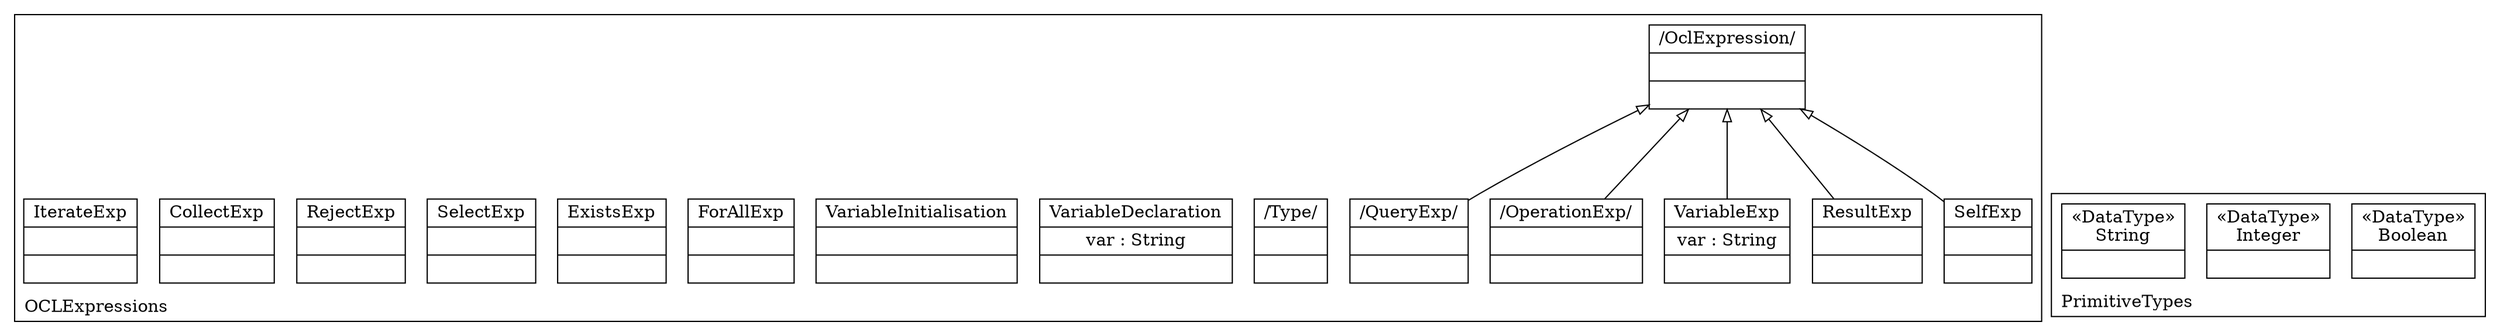 digraph "KM3 Model in DOT" {
graph[rankdir=BT,labeljust=l,labelloc=t,nodeSep=0.75,compound=true];
 subgraph "cluster_OCLExpressions"{
labelloc=t
color=black
label=OCLExpressions
 node[shape=record];
OclExpression[label="{/OclExpression/| | }"]
;
 node[shape=record];
SelfExp[label="{SelfExp| | }"]
 SelfExp->OclExpression[arrowhead=onormal,group=OclExpression,minlen=2,constraint=true,]
;
 node[shape=record];
ResultExp[label="{ResultExp| | }"]
 ResultExp->OclExpression[arrowhead=onormal,group=OclExpression,minlen=2,constraint=true,]
;
 node[shape=record];
VariableExp[label="{VariableExp|var : String| }"]
 VariableExp->OclExpression[arrowhead=onormal,group=OclExpression,minlen=2,constraint=true,]
;
 node[shape=record];
OperationExp[label="{/OperationExp/| | }"]
 OperationExp->OclExpression[arrowhead=onormal,group=OclExpression,minlen=2,constraint=true,]
;
 node[shape=record];
QueryExp[label="{/QueryExp/| | }"]
 QueryExp->OclExpression[arrowhead=onormal,group=OclExpression,minlen=2,constraint=true,]
;
 node[shape=record];
Type[label="{/Type/| | }"]
;
 node[shape=record];
VariableDeclaration[label="{VariableDeclaration|var : String| }"]
;
 node[shape=record];
VariableInitialisation[label="{VariableInitialisation| | }"]
;
 node[shape=record];
ForAllExp[label="{ForAllExp| | }"]
;
 node[shape=record];
ExistsExp[label="{ExistsExp| | }"]
;
 node[shape=record];
SelectExp[label="{SelectExp| | }"]
;
 node[shape=record];
RejectExp[label="{RejectExp| | }"]
;
 node[shape=record];
CollectExp[label="{CollectExp| | }"]
;
 node[shape=record];
IterateExp[label="{IterateExp| | }"]
;

} subgraph "cluster_PrimitiveTypes"{
labelloc=t
color=black
label=PrimitiveTypes
 node[shape=record];
Boolean[label="{&#171;DataType&#187;\nBoolean|}"]
;
 node[shape=record];
Integer[label="{&#171;DataType&#187;\nInteger|}"]
;
 node[shape=record];
String[label="{&#171;DataType&#187;\nString|}"]
;

}
}